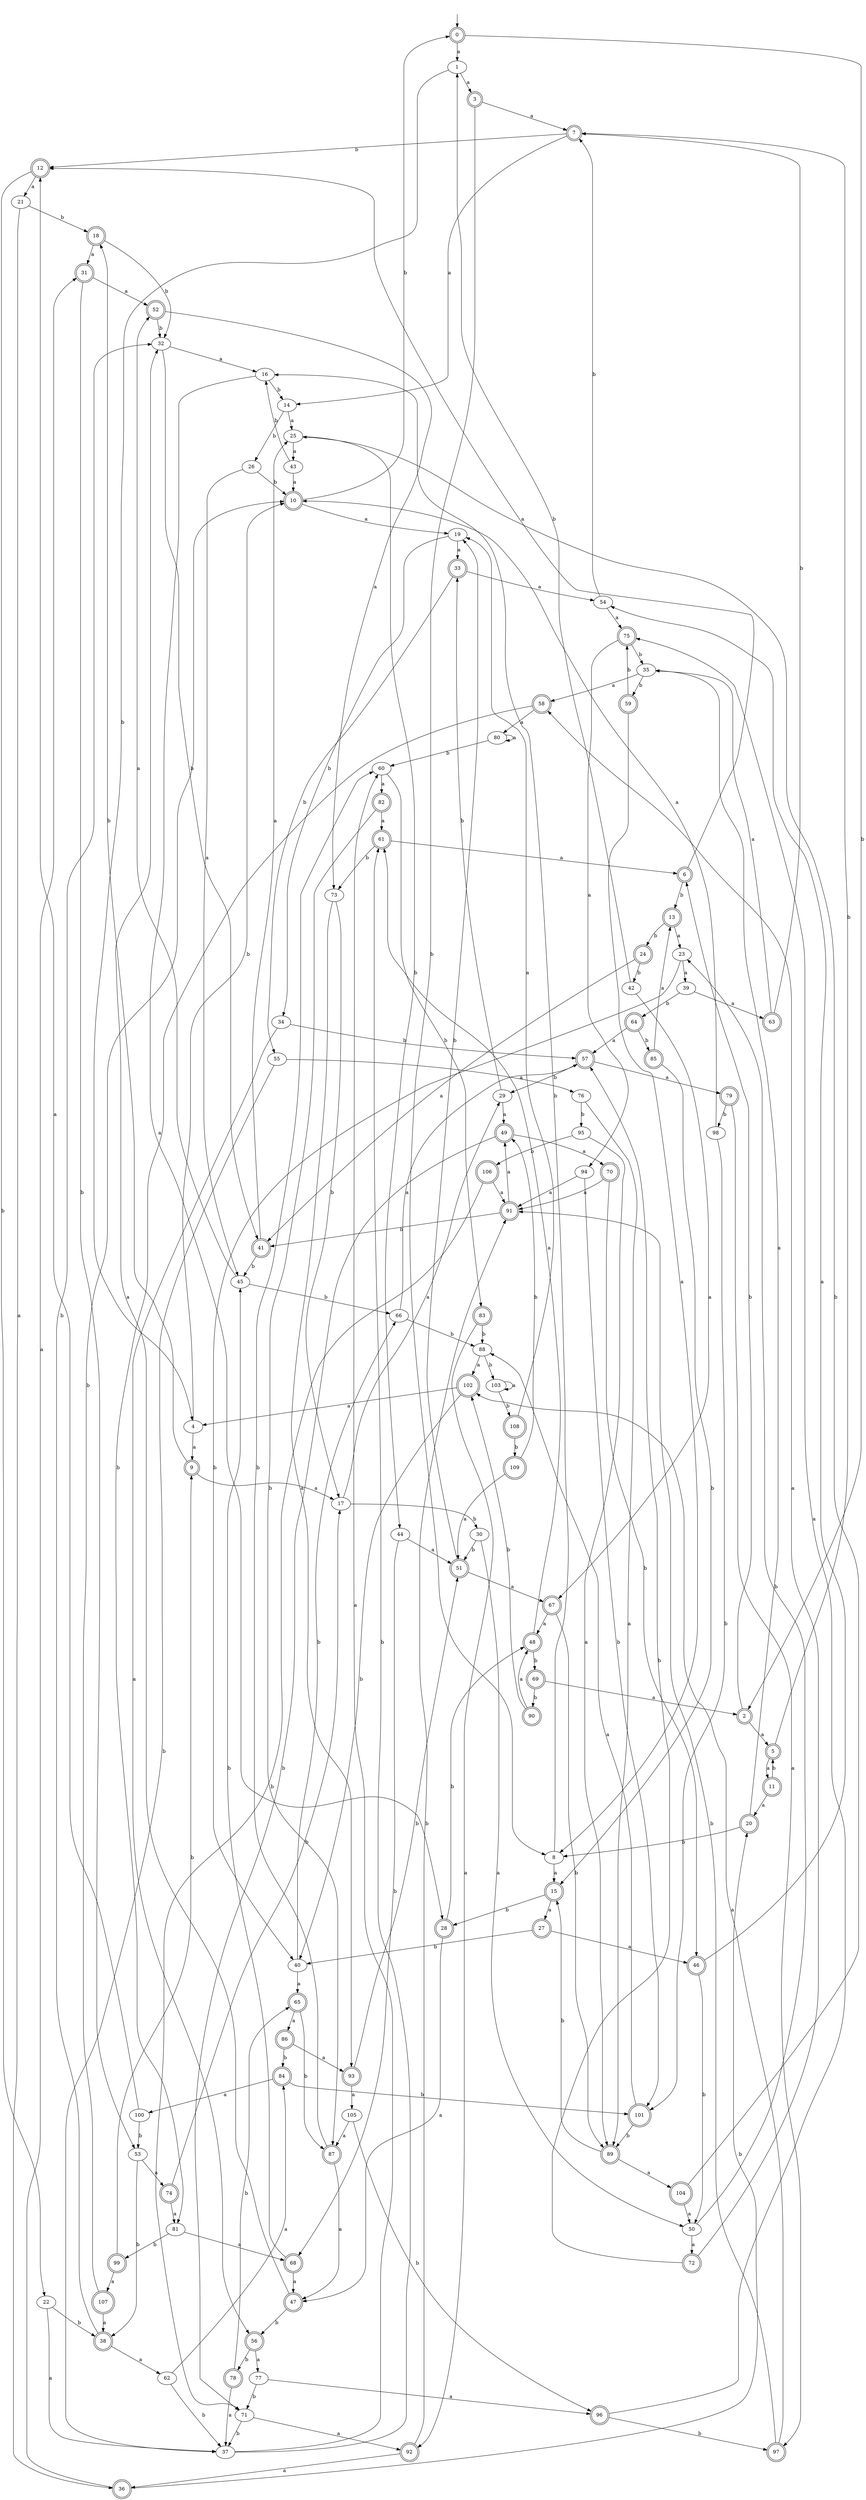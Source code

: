 digraph RandomDFA {
  __start0 [label="", shape=none];
  __start0 -> 0 [label=""];
  0 [shape=circle] [shape=doublecircle]
  0 -> 1 [label="a"]
  0 -> 2 [label="b"]
  1
  1 -> 3 [label="a"]
  1 -> 4 [label="b"]
  2 [shape=doublecircle]
  2 -> 5 [label="a"]
  2 -> 6 [label="b"]
  3 [shape=doublecircle]
  3 -> 7 [label="a"]
  3 -> 8 [label="b"]
  4
  4 -> 9 [label="a"]
  4 -> 10 [label="b"]
  5 [shape=doublecircle]
  5 -> 11 [label="a"]
  5 -> 7 [label="b"]
  6 [shape=doublecircle]
  6 -> 12 [label="a"]
  6 -> 13 [label="b"]
  7 [shape=doublecircle]
  7 -> 14 [label="a"]
  7 -> 12 [label="b"]
  8
  8 -> 15 [label="a"]
  8 -> 16 [label="b"]
  9 [shape=doublecircle]
  9 -> 17 [label="a"]
  9 -> 18 [label="b"]
  10 [shape=doublecircle]
  10 -> 19 [label="a"]
  10 -> 0 [label="b"]
  11 [shape=doublecircle]
  11 -> 20 [label="a"]
  11 -> 5 [label="b"]
  12 [shape=doublecircle]
  12 -> 21 [label="a"]
  12 -> 22 [label="b"]
  13 [shape=doublecircle]
  13 -> 23 [label="a"]
  13 -> 24 [label="b"]
  14
  14 -> 25 [label="a"]
  14 -> 26 [label="b"]
  15 [shape=doublecircle]
  15 -> 27 [label="a"]
  15 -> 28 [label="b"]
  16
  16 -> 28 [label="a"]
  16 -> 14 [label="b"]
  17
  17 -> 29 [label="a"]
  17 -> 30 [label="b"]
  18 [shape=doublecircle]
  18 -> 31 [label="a"]
  18 -> 32 [label="b"]
  19
  19 -> 33 [label="a"]
  19 -> 34 [label="b"]
  20 [shape=doublecircle]
  20 -> 35 [label="a"]
  20 -> 8 [label="b"]
  21
  21 -> 36 [label="a"]
  21 -> 18 [label="b"]
  22
  22 -> 37 [label="a"]
  22 -> 38 [label="b"]
  23
  23 -> 39 [label="a"]
  23 -> 40 [label="b"]
  24 [shape=doublecircle]
  24 -> 41 [label="a"]
  24 -> 42 [label="b"]
  25
  25 -> 43 [label="a"]
  25 -> 44 [label="b"]
  26
  26 -> 45 [label="a"]
  26 -> 10 [label="b"]
  27 [shape=doublecircle]
  27 -> 46 [label="a"]
  27 -> 40 [label="b"]
  28 [shape=doublecircle]
  28 -> 47 [label="a"]
  28 -> 48 [label="b"]
  29
  29 -> 49 [label="a"]
  29 -> 33 [label="b"]
  30
  30 -> 50 [label="a"]
  30 -> 51 [label="b"]
  31 [shape=doublecircle]
  31 -> 52 [label="a"]
  31 -> 53 [label="b"]
  32
  32 -> 16 [label="a"]
  32 -> 41 [label="b"]
  33 [shape=doublecircle]
  33 -> 54 [label="a"]
  33 -> 55 [label="b"]
  34
  34 -> 56 [label="a"]
  34 -> 57 [label="b"]
  35
  35 -> 58 [label="a"]
  35 -> 59 [label="b"]
  36 [shape=doublecircle]
  36 -> 31 [label="a"]
  36 -> 20 [label="b"]
  37
  37 -> 60 [label="a"]
  37 -> 61 [label="b"]
  38 [shape=doublecircle]
  38 -> 62 [label="a"]
  38 -> 32 [label="b"]
  39
  39 -> 63 [label="a"]
  39 -> 64 [label="b"]
  40
  40 -> 65 [label="a"]
  40 -> 66 [label="b"]
  41 [shape=doublecircle]
  41 -> 25 [label="a"]
  41 -> 45 [label="b"]
  42
  42 -> 67 [label="a"]
  42 -> 1 [label="b"]
  43
  43 -> 10 [label="a"]
  43 -> 16 [label="b"]
  44
  44 -> 51 [label="a"]
  44 -> 68 [label="b"]
  45
  45 -> 52 [label="a"]
  45 -> 66 [label="b"]
  46 [shape=doublecircle]
  46 -> 54 [label="a"]
  46 -> 50 [label="b"]
  47 [shape=doublecircle]
  47 -> 32 [label="a"]
  47 -> 56 [label="b"]
  48 [shape=doublecircle]
  48 -> 61 [label="a"]
  48 -> 69 [label="b"]
  49 [shape=doublecircle]
  49 -> 70 [label="a"]
  49 -> 71 [label="b"]
  50
  50 -> 72 [label="a"]
  50 -> 23 [label="b"]
  51 [shape=doublecircle]
  51 -> 67 [label="a"]
  51 -> 19 [label="b"]
  52 [shape=doublecircle]
  52 -> 73 [label="a"]
  52 -> 32 [label="b"]
  53
  53 -> 74 [label="a"]
  53 -> 38 [label="b"]
  54
  54 -> 75 [label="a"]
  54 -> 7 [label="b"]
  55
  55 -> 76 [label="a"]
  55 -> 37 [label="b"]
  56 [shape=doublecircle]
  56 -> 77 [label="a"]
  56 -> 78 [label="b"]
  57 [shape=doublecircle]
  57 -> 79 [label="a"]
  57 -> 29 [label="b"]
  58 [shape=doublecircle]
  58 -> 80 [label="a"]
  58 -> 81 [label="b"]
  59 [shape=doublecircle]
  59 -> 8 [label="a"]
  59 -> 75 [label="b"]
  60
  60 -> 82 [label="a"]
  60 -> 83 [label="b"]
  61 [shape=doublecircle]
  61 -> 6 [label="a"]
  61 -> 73 [label="b"]
  62
  62 -> 84 [label="a"]
  62 -> 37 [label="b"]
  63 [shape=doublecircle]
  63 -> 35 [label="a"]
  63 -> 7 [label="b"]
  64 [shape=doublecircle]
  64 -> 57 [label="a"]
  64 -> 85 [label="b"]
  65 [shape=doublecircle]
  65 -> 86 [label="a"]
  65 -> 87 [label="b"]
  66
  66 -> 57 [label="a"]
  66 -> 88 [label="b"]
  67 [shape=doublecircle]
  67 -> 48 [label="a"]
  67 -> 89 [label="b"]
  68 [shape=doublecircle]
  68 -> 47 [label="a"]
  68 -> 45 [label="b"]
  69 [shape=doublecircle]
  69 -> 2 [label="a"]
  69 -> 90 [label="b"]
  70 [shape=doublecircle]
  70 -> 91 [label="a"]
  70 -> 46 [label="b"]
  71
  71 -> 92 [label="a"]
  71 -> 37 [label="b"]
  72 [shape=doublecircle]
  72 -> 58 [label="a"]
  72 -> 57 [label="b"]
  73
  73 -> 93 [label="a"]
  73 -> 17 [label="b"]
  74 [shape=doublecircle]
  74 -> 81 [label="a"]
  74 -> 17 [label="b"]
  75 [shape=doublecircle]
  75 -> 94 [label="a"]
  75 -> 35 [label="b"]
  76
  76 -> 89 [label="a"]
  76 -> 95 [label="b"]
  77
  77 -> 96 [label="a"]
  77 -> 71 [label="b"]
  78 [shape=doublecircle]
  78 -> 37 [label="a"]
  78 -> 65 [label="b"]
  79 [shape=doublecircle]
  79 -> 97 [label="a"]
  79 -> 98 [label="b"]
  80
  80 -> 80 [label="a"]
  80 -> 60 [label="b"]
  81
  81 -> 68 [label="a"]
  81 -> 99 [label="b"]
  82 [shape=doublecircle]
  82 -> 61 [label="a"]
  82 -> 87 [label="b"]
  83 [shape=doublecircle]
  83 -> 92 [label="a"]
  83 -> 88 [label="b"]
  84 [shape=doublecircle]
  84 -> 100 [label="a"]
  84 -> 101 [label="b"]
  85 [shape=doublecircle]
  85 -> 13 [label="a"]
  85 -> 15 [label="b"]
  86 [shape=doublecircle]
  86 -> 93 [label="a"]
  86 -> 84 [label="b"]
  87 [shape=doublecircle]
  87 -> 47 [label="a"]
  87 -> 60 [label="b"]
  88
  88 -> 102 [label="a"]
  88 -> 103 [label="b"]
  89 [shape=doublecircle]
  89 -> 104 [label="a"]
  89 -> 15 [label="b"]
  90 [shape=doublecircle]
  90 -> 48 [label="a"]
  90 -> 102 [label="b"]
  91 [shape=doublecircle]
  91 -> 49 [label="a"]
  91 -> 41 [label="b"]
  92 [shape=doublecircle]
  92 -> 36 [label="a"]
  92 -> 91 [label="b"]
  93 [shape=doublecircle]
  93 -> 105 [label="a"]
  93 -> 51 [label="b"]
  94
  94 -> 91 [label="a"]
  94 -> 101 [label="b"]
  95
  95 -> 89 [label="a"]
  95 -> 106 [label="b"]
  96 [shape=doublecircle]
  96 -> 75 [label="a"]
  96 -> 97 [label="b"]
  97 [shape=doublecircle]
  97 -> 102 [label="a"]
  97 -> 91 [label="b"]
  98
  98 -> 10 [label="a"]
  98 -> 101 [label="b"]
  99 [shape=doublecircle]
  99 -> 107 [label="a"]
  99 -> 9 [label="b"]
  100
  100 -> 12 [label="a"]
  100 -> 53 [label="b"]
  101 [shape=doublecircle]
  101 -> 88 [label="a"]
  101 -> 89 [label="b"]
  102 [shape=doublecircle]
  102 -> 4 [label="a"]
  102 -> 40 [label="b"]
  103
  103 -> 103 [label="a"]
  103 -> 108 [label="b"]
  104 [shape=doublecircle]
  104 -> 50 [label="a"]
  104 -> 25 [label="b"]
  105
  105 -> 87 [label="a"]
  105 -> 96 [label="b"]
  106 [shape=doublecircle]
  106 -> 91 [label="a"]
  106 -> 71 [label="b"]
  107 [shape=doublecircle]
  107 -> 38 [label="a"]
  107 -> 10 [label="b"]
  108 [shape=doublecircle]
  108 -> 19 [label="a"]
  108 -> 109 [label="b"]
  109 [shape=doublecircle]
  109 -> 51 [label="a"]
  109 -> 49 [label="b"]
}
